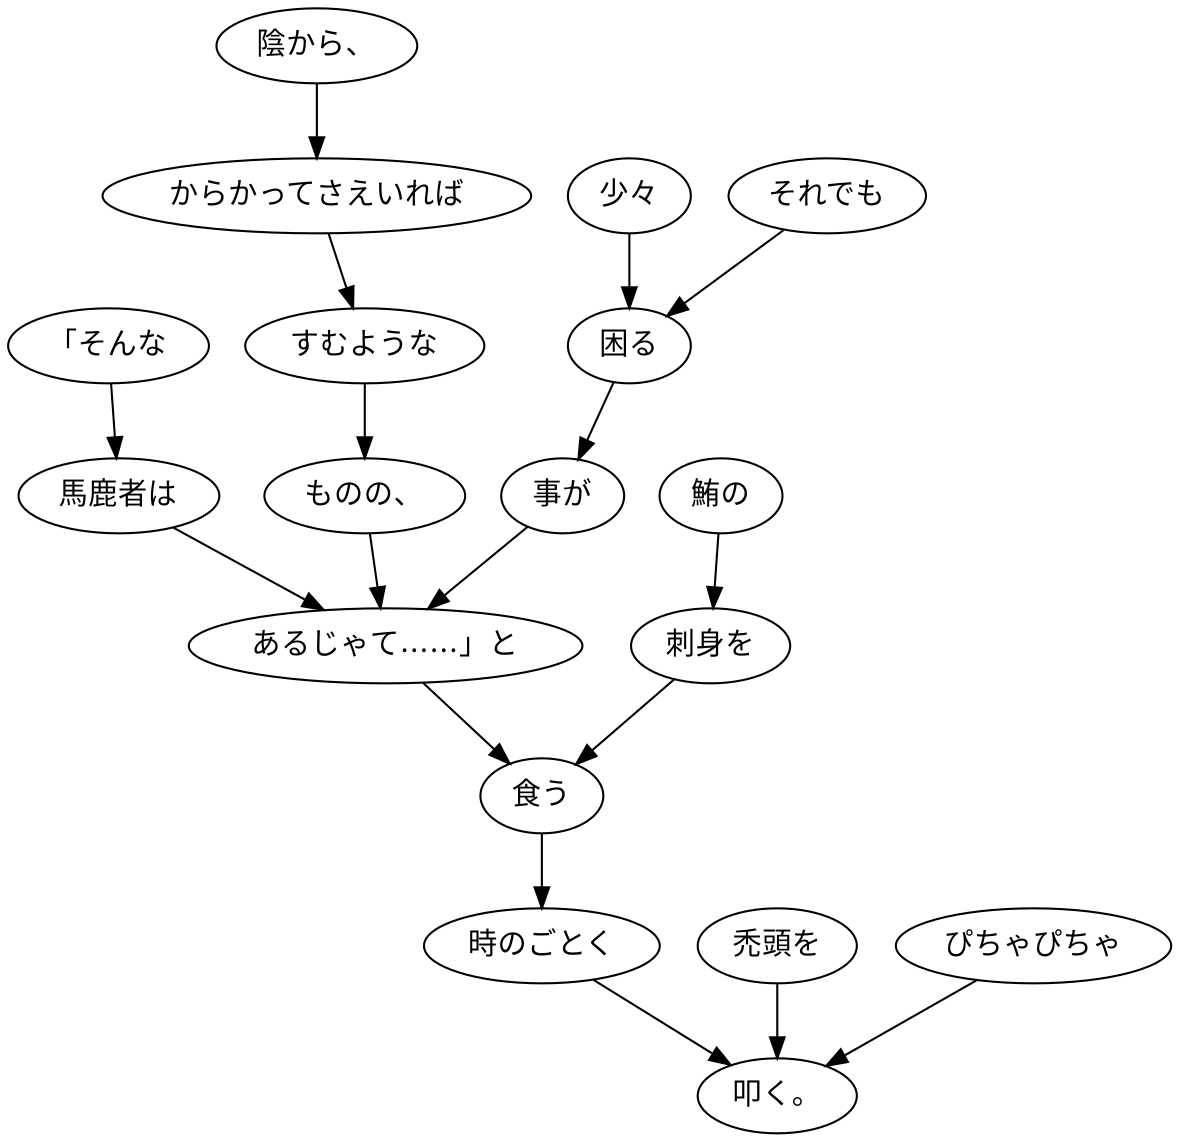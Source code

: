 digraph graph2141 {
	node0 [label="「そんな"];
	node1 [label="馬鹿者は"];
	node2 [label="陰から、"];
	node3 [label="からかってさえいれば"];
	node4 [label="すむような"];
	node5 [label="ものの、"];
	node6 [label="少々"];
	node7 [label="それでも"];
	node8 [label="困る"];
	node9 [label="事が"];
	node10 [label="あるじゃて……」と"];
	node11 [label="鮪の"];
	node12 [label="刺身を"];
	node13 [label="食う"];
	node14 [label="時のごとく"];
	node15 [label="禿頭を"];
	node16 [label="ぴちゃぴちゃ"];
	node17 [label="叩く。"];
	node0 -> node1;
	node1 -> node10;
	node2 -> node3;
	node3 -> node4;
	node4 -> node5;
	node5 -> node10;
	node6 -> node8;
	node7 -> node8;
	node8 -> node9;
	node9 -> node10;
	node10 -> node13;
	node11 -> node12;
	node12 -> node13;
	node13 -> node14;
	node14 -> node17;
	node15 -> node17;
	node16 -> node17;
}
